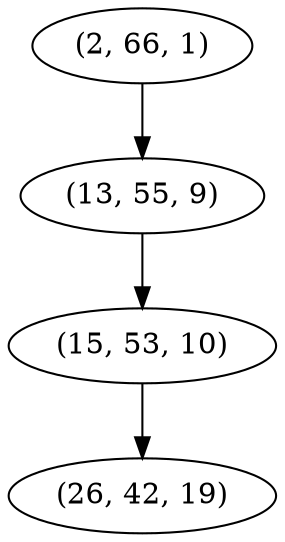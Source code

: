 digraph tree {
    "(2, 66, 1)";
    "(13, 55, 9)";
    "(15, 53, 10)";
    "(26, 42, 19)";
    "(2, 66, 1)" -> "(13, 55, 9)";
    "(13, 55, 9)" -> "(15, 53, 10)";
    "(15, 53, 10)" -> "(26, 42, 19)";
}
